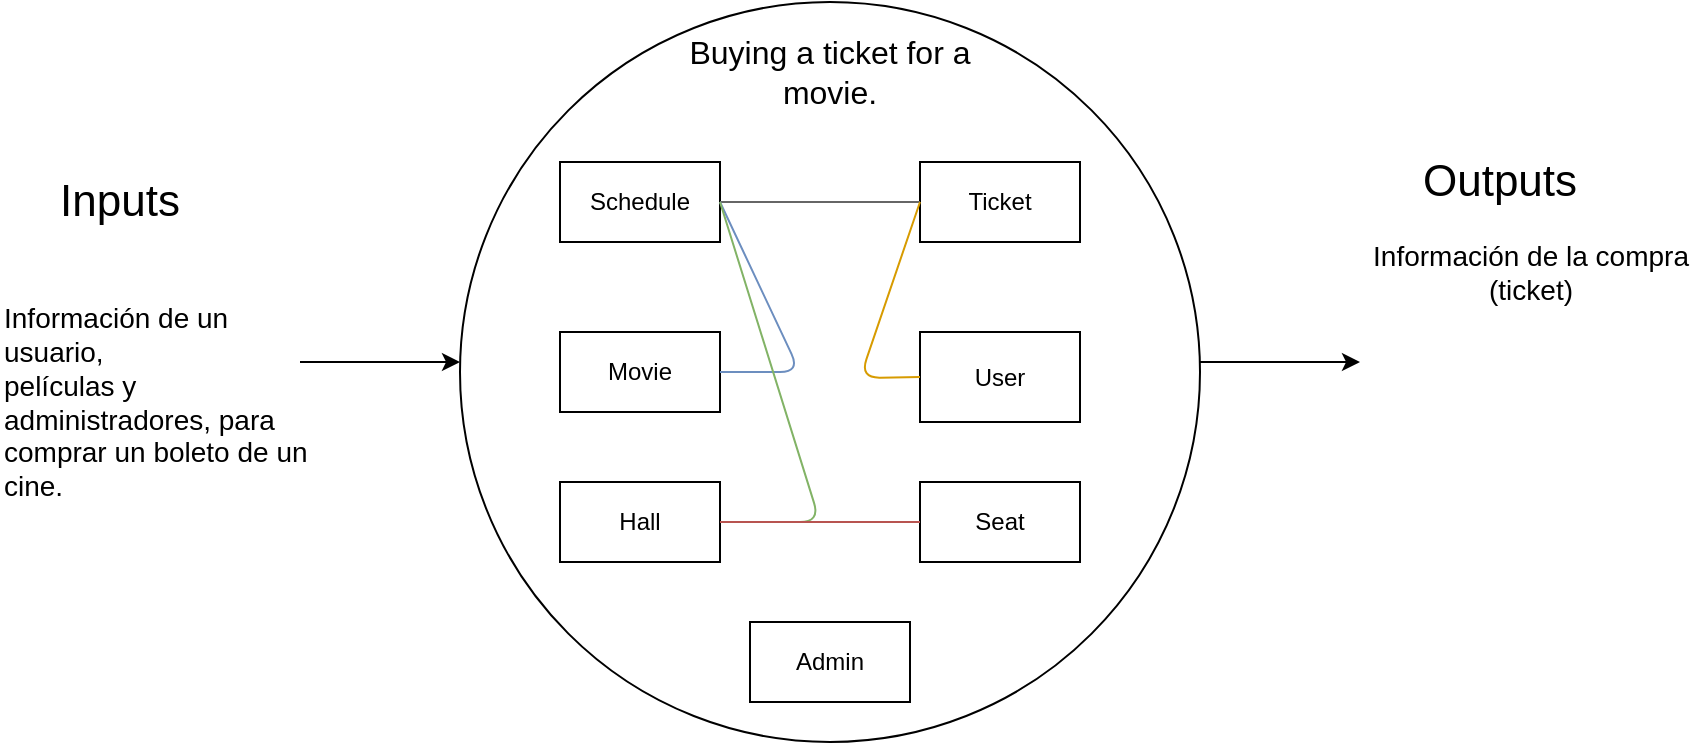 <mxfile version="13.0.9" type="device"><diagram id="MrPEshGlchanwXxKhOgF" name="Page-1"><mxGraphModel dx="1038" dy="548" grid="1" gridSize="10" guides="1" tooltips="1" connect="1" arrows="1" fold="1" page="1" pageScale="1" pageWidth="827" pageHeight="1169" math="0" shadow="0"><root><mxCell id="0"/><mxCell id="1" parent="0"/><mxCell id="SmyA40pECrkAT82F54cD-1" value="" style="ellipse;whiteSpace=wrap;html=1;aspect=fixed;" vertex="1" parent="1"><mxGeometry x="240" y="80" width="370" height="370" as="geometry"/></mxCell><mxCell id="SmyA40pECrkAT82F54cD-2" value="Admin" style="rounded=0;whiteSpace=wrap;html=1;" vertex="1" parent="1"><mxGeometry x="385" y="390" width="80" height="40" as="geometry"/></mxCell><mxCell id="SmyA40pECrkAT82F54cD-3" value="Seat" style="rounded=0;whiteSpace=wrap;html=1;" vertex="1" parent="1"><mxGeometry x="470" y="320" width="80" height="40" as="geometry"/></mxCell><mxCell id="SmyA40pECrkAT82F54cD-4" value="Hall" style="rounded=0;whiteSpace=wrap;html=1;" vertex="1" parent="1"><mxGeometry x="290" y="320" width="80" height="40" as="geometry"/></mxCell><mxCell id="SmyA40pECrkAT82F54cD-5" value="User" style="rounded=0;whiteSpace=wrap;html=1;" vertex="1" parent="1"><mxGeometry x="470" y="245" width="80" height="45" as="geometry"/></mxCell><mxCell id="SmyA40pECrkAT82F54cD-6" value="Movie" style="rounded=0;whiteSpace=wrap;html=1;" vertex="1" parent="1"><mxGeometry x="290" y="245" width="80" height="40" as="geometry"/></mxCell><mxCell id="SmyA40pECrkAT82F54cD-7" value="Ticket" style="rounded=0;whiteSpace=wrap;html=1;" vertex="1" parent="1"><mxGeometry x="470" y="160" width="80" height="40" as="geometry"/></mxCell><mxCell id="SmyA40pECrkAT82F54cD-8" value="Schedule" style="rounded=0;whiteSpace=wrap;html=1;" vertex="1" parent="1"><mxGeometry x="290" y="160" width="80" height="40" as="geometry"/></mxCell><mxCell id="SmyA40pECrkAT82F54cD-9" value="" style="endArrow=none;html=1;exitX=1;exitY=0.5;exitDx=0;exitDy=0;entryX=0;entryY=0.5;entryDx=0;entryDy=0;fillColor=#f5f5f5;strokeColor=#666666;" edge="1" parent="1" source="SmyA40pECrkAT82F54cD-8" target="SmyA40pECrkAT82F54cD-7"><mxGeometry width="50" height="50" relative="1" as="geometry"><mxPoint x="390" y="310" as="sourcePoint"/><mxPoint x="440" y="260" as="targetPoint"/></mxGeometry></mxCell><mxCell id="SmyA40pECrkAT82F54cD-11" value="" style="endArrow=none;html=1;exitX=1;exitY=0.5;exitDx=0;exitDy=0;fillColor=#dae8fc;strokeColor=#6c8ebf;" edge="1" parent="1" source="SmyA40pECrkAT82F54cD-8"><mxGeometry width="50" height="50" relative="1" as="geometry"><mxPoint x="370" y="240" as="sourcePoint"/><mxPoint x="370" y="265" as="targetPoint"/><Array as="points"><mxPoint x="410" y="265"/></Array></mxGeometry></mxCell><mxCell id="SmyA40pECrkAT82F54cD-12" value="" style="endArrow=none;html=1;exitX=1;exitY=0.5;exitDx=0;exitDy=0;entryX=1;entryY=0.5;entryDx=0;entryDy=0;fillColor=#d5e8d4;strokeColor=#82b366;" edge="1" parent="1" source="SmyA40pECrkAT82F54cD-8" target="SmyA40pECrkAT82F54cD-4"><mxGeometry width="50" height="50" relative="1" as="geometry"><mxPoint x="410" y="260" as="sourcePoint"/><mxPoint x="460" y="210" as="targetPoint"/><Array as="points"><mxPoint x="420" y="340"/></Array></mxGeometry></mxCell><mxCell id="SmyA40pECrkAT82F54cD-13" value="" style="endArrow=none;html=1;entryX=0;entryY=0.5;entryDx=0;entryDy=0;exitX=0;exitY=0.5;exitDx=0;exitDy=0;fillColor=#ffe6cc;strokeColor=#d79b00;" edge="1" parent="1" source="SmyA40pECrkAT82F54cD-5" target="SmyA40pECrkAT82F54cD-7"><mxGeometry width="50" height="50" relative="1" as="geometry"><mxPoint x="430" y="260" as="sourcePoint"/><mxPoint x="470" y="190" as="targetPoint"/><Array as="points"><mxPoint x="440" y="268"/></Array></mxGeometry></mxCell><mxCell id="SmyA40pECrkAT82F54cD-14" value="" style="endArrow=none;html=1;exitX=1;exitY=0.5;exitDx=0;exitDy=0;entryX=0;entryY=0.5;entryDx=0;entryDy=0;fillColor=#f8cecc;strokeColor=#b85450;" edge="1" parent="1" source="SmyA40pECrkAT82F54cD-4" target="SmyA40pECrkAT82F54cD-3"><mxGeometry width="50" height="50" relative="1" as="geometry"><mxPoint x="400" y="400" as="sourcePoint"/><mxPoint x="450" y="350" as="targetPoint"/></mxGeometry></mxCell><mxCell id="SmyA40pECrkAT82F54cD-18" value="&lt;font style=&quot;font-size: 16px&quot;&gt;Buying a ticket for a movie.&lt;/font&gt;" style="text;html=1;strokeColor=none;fillColor=none;align=center;verticalAlign=middle;whiteSpace=wrap;rounded=0;" vertex="1" parent="1"><mxGeometry x="340" y="100" width="170" height="30" as="geometry"/></mxCell><mxCell id="SmyA40pECrkAT82F54cD-21" value="&lt;font style=&quot;font-size: 22px&quot;&gt;Inputs&lt;/font&gt;" style="text;html=1;strokeColor=none;fillColor=none;align=center;verticalAlign=middle;whiteSpace=wrap;rounded=0;" vertex="1" parent="1"><mxGeometry x="50" y="170" width="40" height="20" as="geometry"/></mxCell><mxCell id="SmyA40pECrkAT82F54cD-22" value="&lt;font style=&quot;font-size: 22px&quot;&gt;Outputs&lt;/font&gt;" style="text;html=1;strokeColor=none;fillColor=none;align=center;verticalAlign=middle;whiteSpace=wrap;rounded=0;" vertex="1" parent="1"><mxGeometry x="740" y="160" width="40" height="20" as="geometry"/></mxCell><mxCell id="SmyA40pECrkAT82F54cD-23" value="" style="endArrow=classic;html=1;" edge="1" parent="1"><mxGeometry width="50" height="50" relative="1" as="geometry"><mxPoint x="160" y="260" as="sourcePoint"/><mxPoint x="240" y="260" as="targetPoint"/></mxGeometry></mxCell><mxCell id="SmyA40pECrkAT82F54cD-24" value="&lt;div&gt;&lt;span style=&quot;font-size: 14px&quot;&gt;Información de un usuario,&amp;nbsp;&lt;/span&gt;&lt;/div&gt;&lt;font style=&quot;font-size: 14px&quot;&gt;&lt;div&gt;&lt;span&gt;películas y administradores, para comprar un boleto de un cine.&lt;/span&gt;&lt;/div&gt;&lt;/font&gt;" style="text;html=1;strokeColor=none;fillColor=none;align=left;verticalAlign=middle;whiteSpace=wrap;rounded=0;" vertex="1" parent="1"><mxGeometry x="10" y="220" width="160" height="120" as="geometry"/></mxCell><mxCell id="SmyA40pECrkAT82F54cD-25" value="&lt;font style=&quot;font-size: 14px&quot;&gt;Información de la compra&lt;br&gt;(ticket)&lt;/font&gt;" style="text;html=1;align=center;verticalAlign=middle;resizable=0;points=[];autosize=1;" vertex="1" parent="1"><mxGeometry x="690" y="200" width="170" height="30" as="geometry"/></mxCell><mxCell id="SmyA40pECrkAT82F54cD-27" value="" style="endArrow=classic;html=1;" edge="1" parent="1"><mxGeometry width="50" height="50" relative="1" as="geometry"><mxPoint x="610" y="260" as="sourcePoint"/><mxPoint x="690" y="260" as="targetPoint"/></mxGeometry></mxCell></root></mxGraphModel></diagram></mxfile>